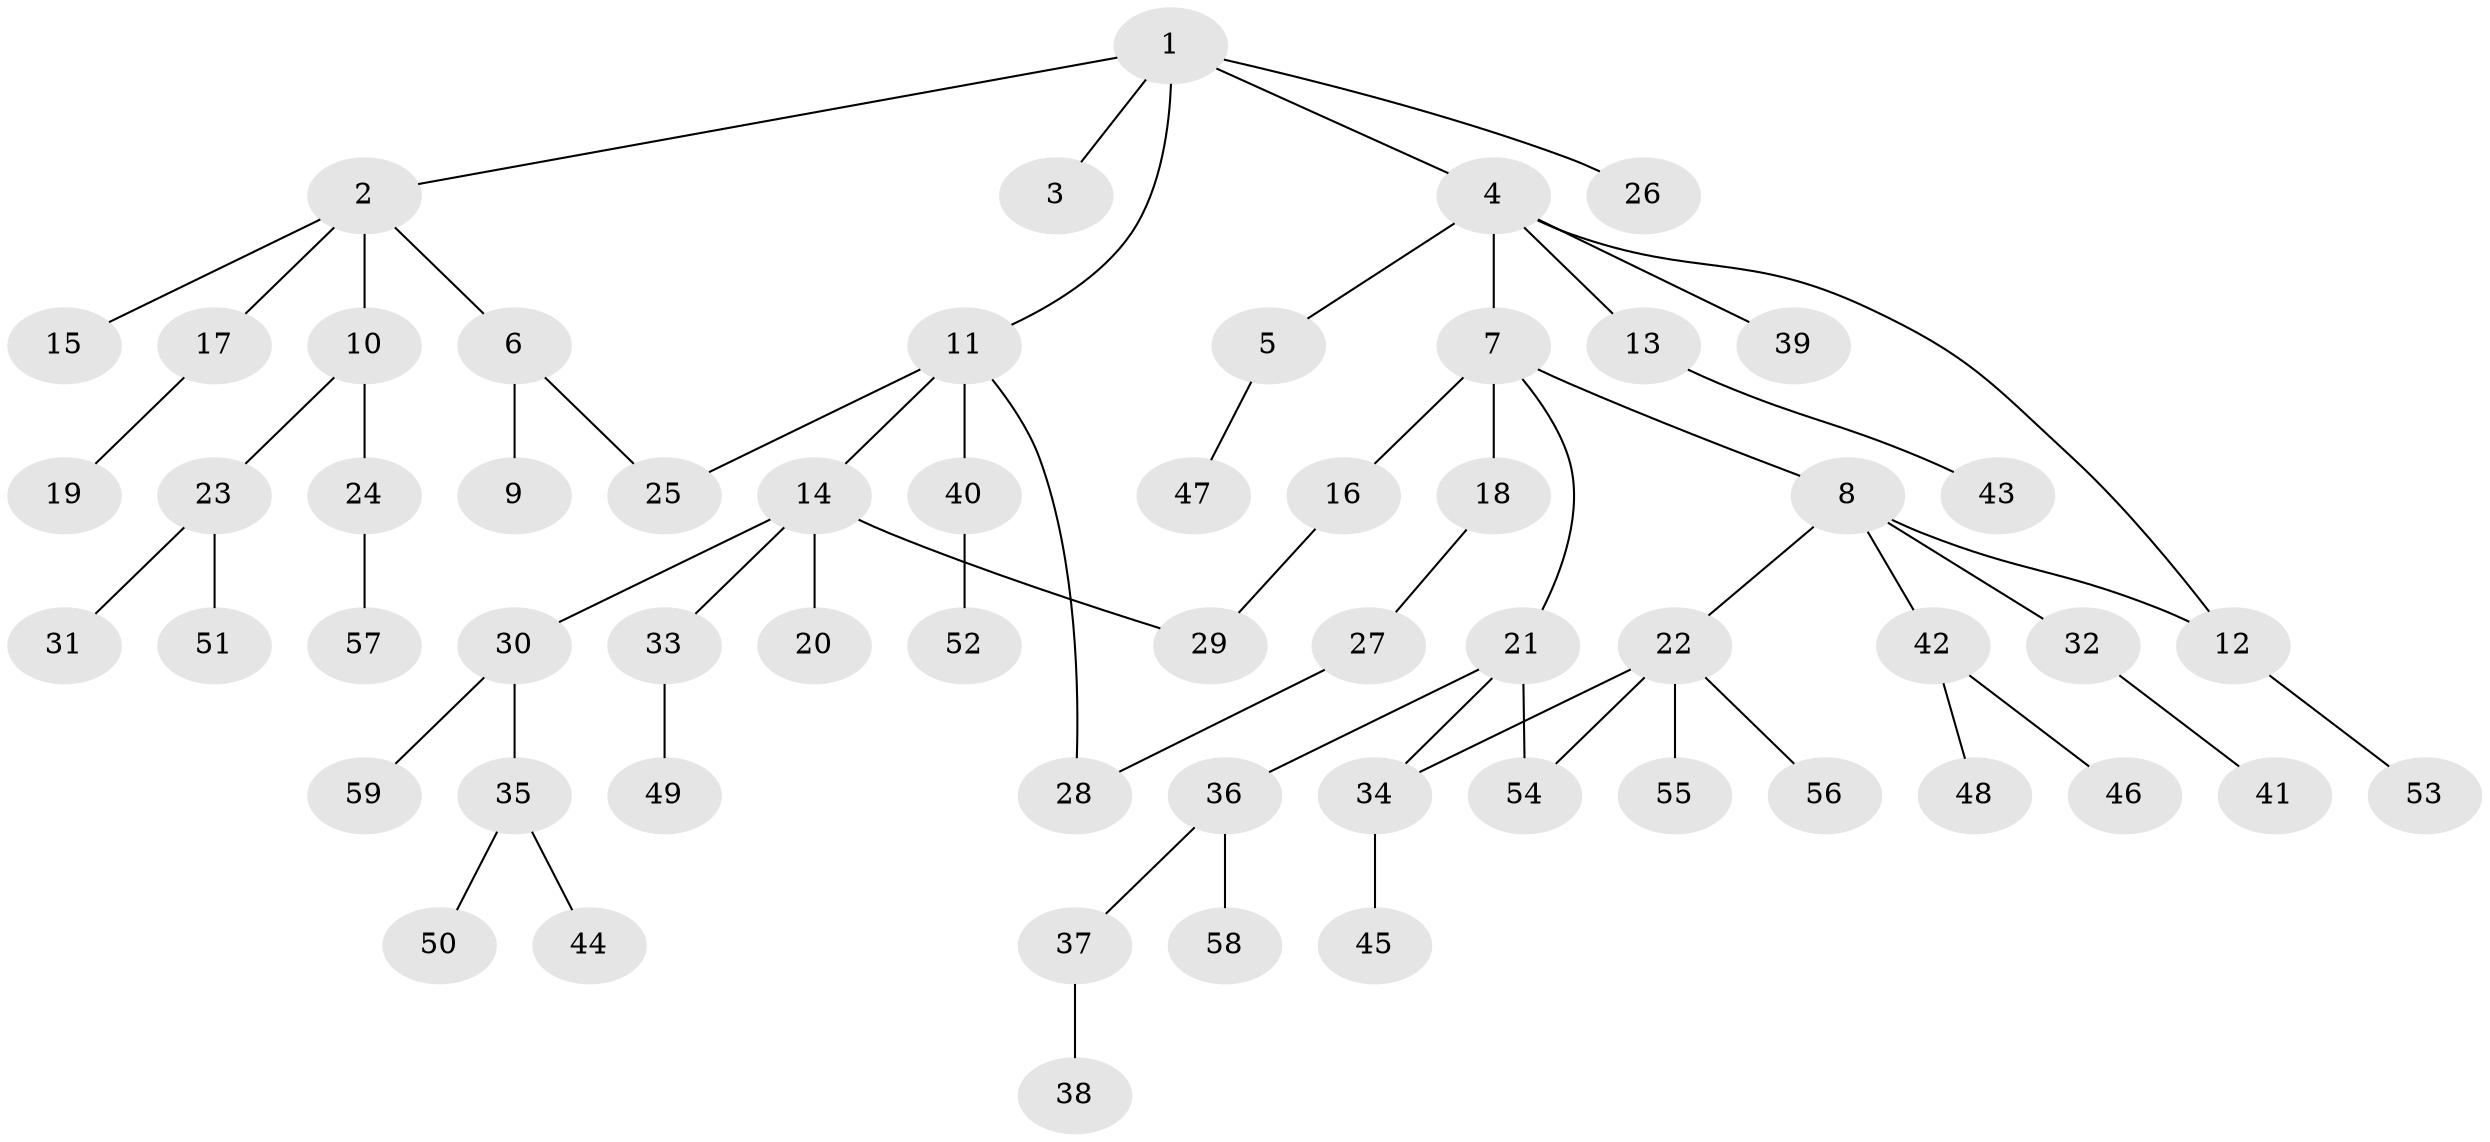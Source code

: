 // Generated by graph-tools (version 1.1) at 2025/25/03/09/25 03:25:28]
// undirected, 59 vertices, 64 edges
graph export_dot {
graph [start="1"]
  node [color=gray90,style=filled];
  1;
  2;
  3;
  4;
  5;
  6;
  7;
  8;
  9;
  10;
  11;
  12;
  13;
  14;
  15;
  16;
  17;
  18;
  19;
  20;
  21;
  22;
  23;
  24;
  25;
  26;
  27;
  28;
  29;
  30;
  31;
  32;
  33;
  34;
  35;
  36;
  37;
  38;
  39;
  40;
  41;
  42;
  43;
  44;
  45;
  46;
  47;
  48;
  49;
  50;
  51;
  52;
  53;
  54;
  55;
  56;
  57;
  58;
  59;
  1 -- 2;
  1 -- 3;
  1 -- 4;
  1 -- 11;
  1 -- 26;
  2 -- 6;
  2 -- 10;
  2 -- 15;
  2 -- 17;
  4 -- 5;
  4 -- 7;
  4 -- 13;
  4 -- 39;
  4 -- 12;
  5 -- 47;
  6 -- 9;
  6 -- 25;
  7 -- 8;
  7 -- 16;
  7 -- 18;
  7 -- 21;
  8 -- 12;
  8 -- 22;
  8 -- 32;
  8 -- 42;
  10 -- 23;
  10 -- 24;
  11 -- 14;
  11 -- 28;
  11 -- 40;
  11 -- 25;
  12 -- 53;
  13 -- 43;
  14 -- 20;
  14 -- 30;
  14 -- 33;
  14 -- 29;
  16 -- 29;
  17 -- 19;
  18 -- 27;
  21 -- 36;
  21 -- 54;
  21 -- 34;
  22 -- 34;
  22 -- 55;
  22 -- 56;
  22 -- 54;
  23 -- 31;
  23 -- 51;
  24 -- 57;
  27 -- 28;
  30 -- 35;
  30 -- 59;
  32 -- 41;
  33 -- 49;
  34 -- 45;
  35 -- 44;
  35 -- 50;
  36 -- 37;
  36 -- 58;
  37 -- 38;
  40 -- 52;
  42 -- 46;
  42 -- 48;
}
